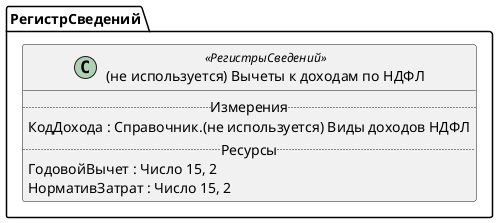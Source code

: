 ﻿@startuml УдалитьВычетыПоДоходамНДФЛ
'!include templates.wsd
'..\include templates.wsd
class РегистрСведений.УдалитьВычетыПоДоходамНДФЛ as "(не используется) Вычеты к доходам по НДФЛ" <<РегистрыСведений>>
{
..Измерения..
КодДохода : Справочник.(не используется) Виды доходов НДФЛ
..Ресурсы..
ГодовойВычет : Число 15, 2
НормативЗатрат : Число 15, 2
}
@enduml
